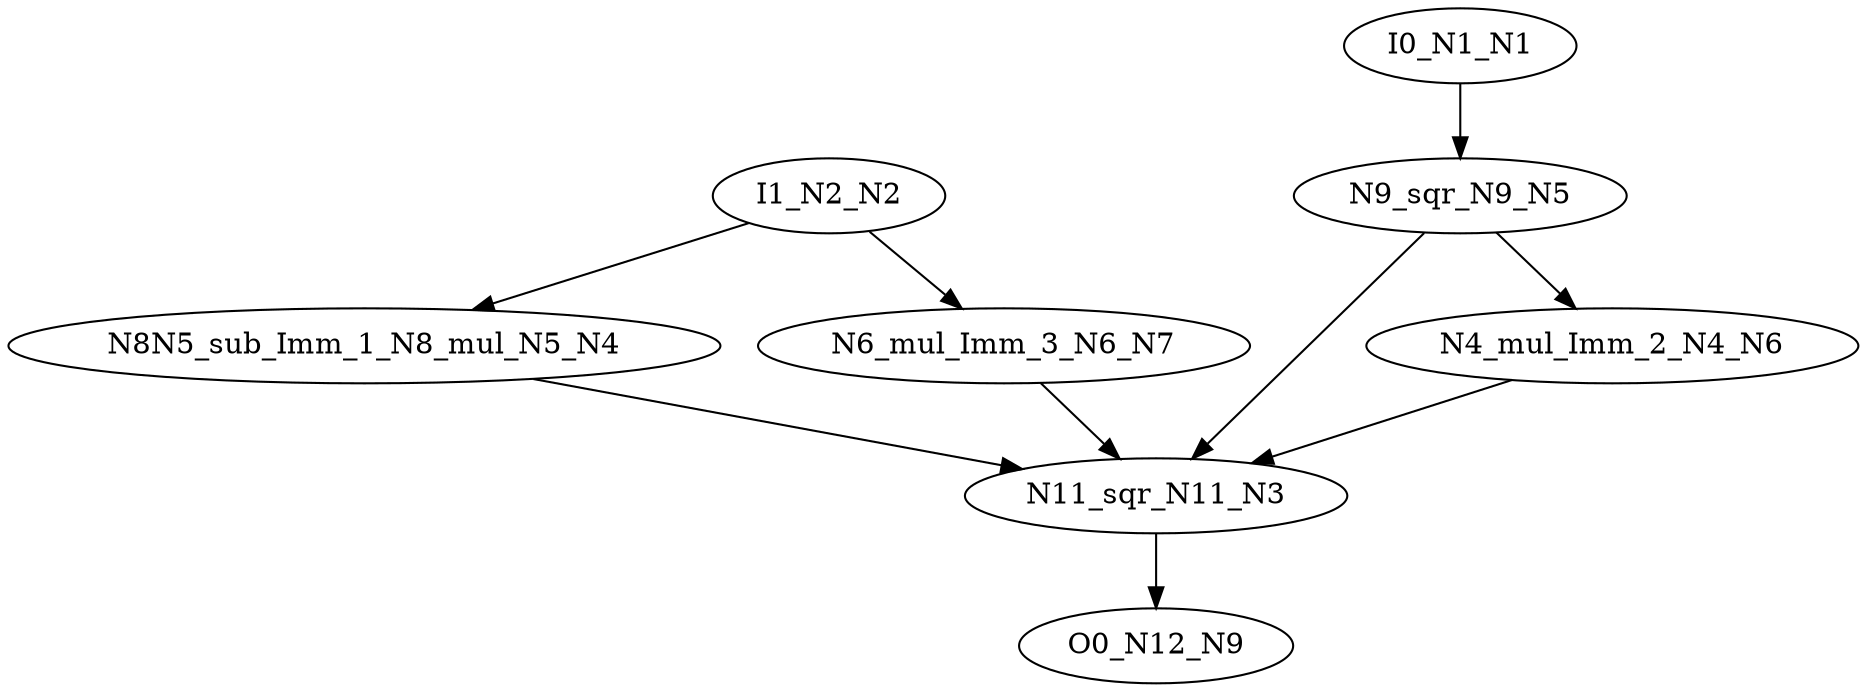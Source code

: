 digraph graphname {
N9 [color="black", ntype="outvar", label="O0_N12_N9"];
N1 [color="black", ntype="invar", label="I0_N1_N1"];
N2 [color="black", ntype="invar", label="I1_N2_N2"];
N3 [color="black", ntype="operation", label="N11_sqr_N11_N3"];
N4 [color="black", ntype="operation", label="N8N5_sub_Imm_1_N8_mul_N5_N4"];
N5 [color="black", ntype="operation", label="N9_sqr_N9_N5"];
N6 [color="black", ntype="operation", label="N4_mul_Imm_2_N4_N6"];
N7 [color="black", ntype="operation", label="N6_mul_Imm_3_N6_N7"];
N1 -> N5;
N2 -> N7;
N2 -> N4;
N3 -> N9;
N4 -> N3;
N5 -> N6;
N5 -> N3;
N6 -> N3;
N7 -> N3;
}
